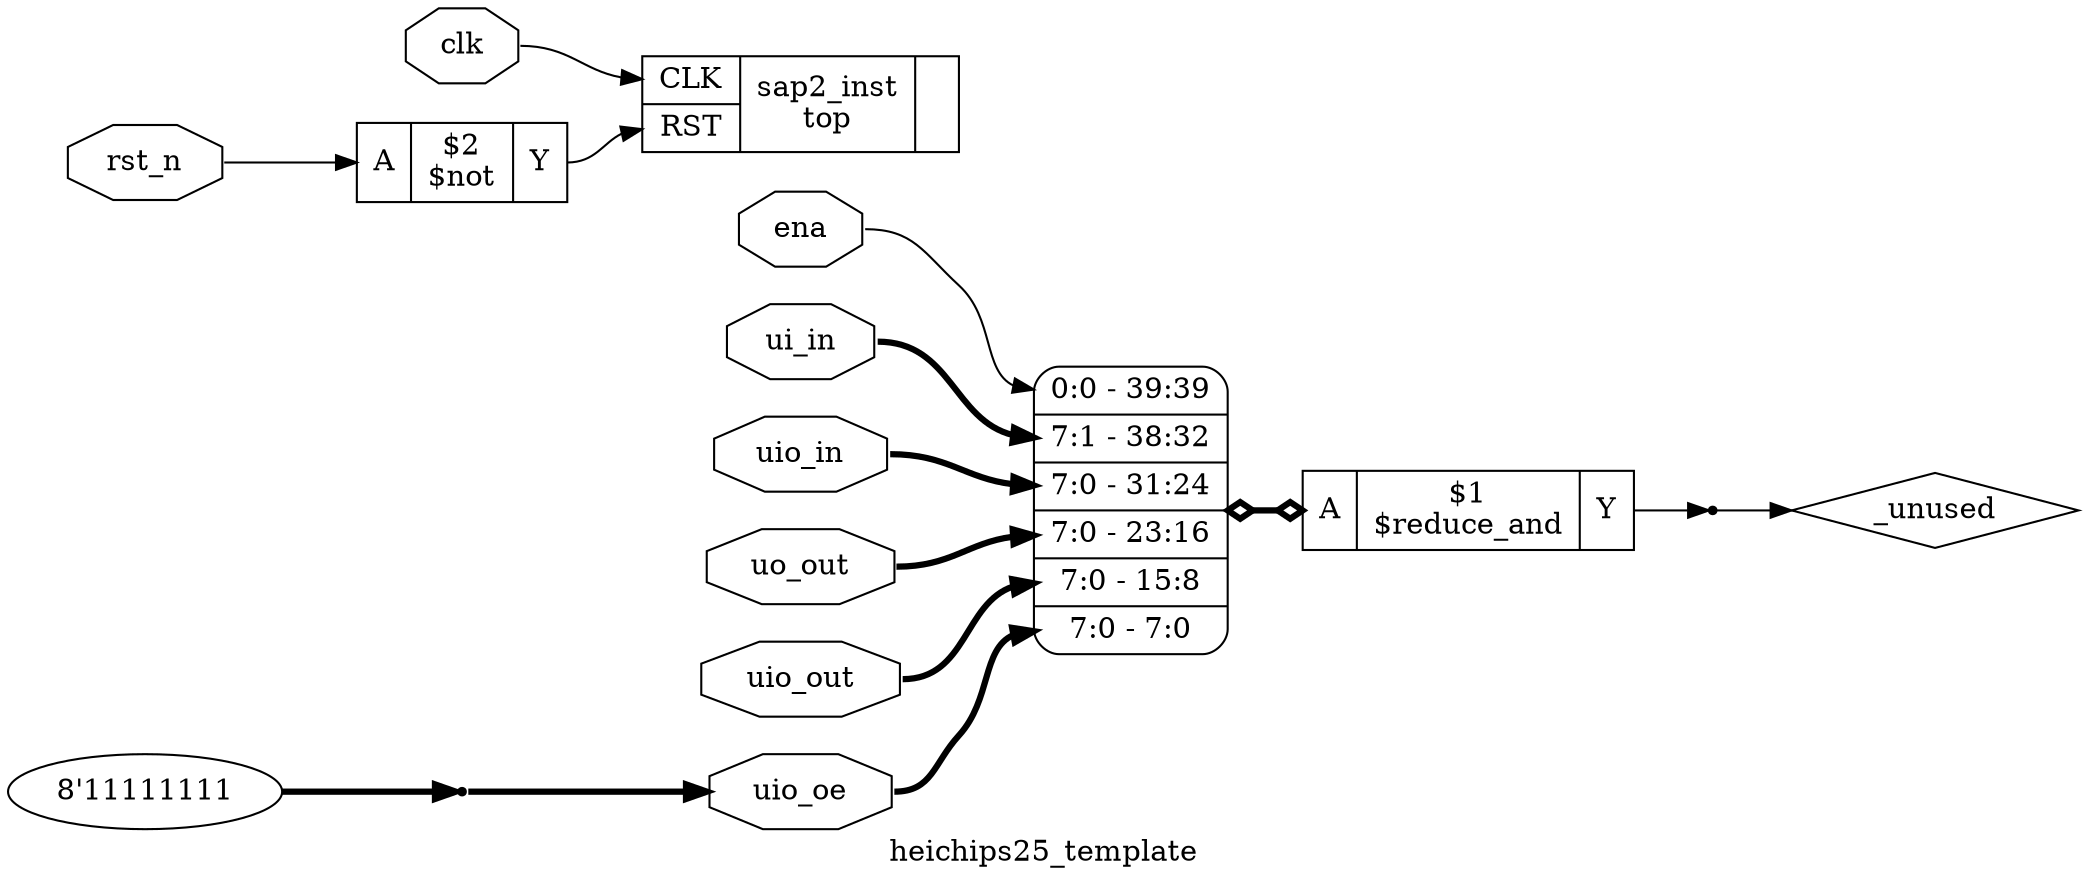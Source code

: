 digraph "heichips25_template" {
label="heichips25_template";
rankdir="LR";
remincross=true;
n3 [ shape=diamond, label="_unused", color="black", fontcolor="black"];
n4 [ shape=octagon, label="rst_n", color="black", fontcolor="black"];
n5 [ shape=octagon, label="clk", color="black", fontcolor="black"];
n6 [ shape=octagon, label="ena", color="black", fontcolor="black"];
n7 [ shape=octagon, label="uio_oe", color="black", fontcolor="black"];
n8 [ shape=octagon, label="uio_out", color="black", fontcolor="black"];
n9 [ shape=octagon, label="uio_in", color="black", fontcolor="black"];
n10 [ shape=octagon, label="uo_out", color="black", fontcolor="black"];
n11 [ shape=octagon, label="ui_in", color="black", fontcolor="black"];
c14 [ shape=record, label="{{<p12> A}|$2\n$not|{<p13> Y}}",  ];
c17 [ shape=record, label="{{<p15> CLK|<p16> RST}|sap2_inst\ntop|{}}",  ];
c18 [ shape=record, label="{{<p12> A}|$1\n$reduce_and|{<p13> Y}}",  ];
x0 [ shape=record, style=rounded, label="<s5> 0:0 - 39:39 |<s4> 7:1 - 38:32 |<s3> 7:0 - 31:24 |<s2> 7:0 - 23:16 |<s1> 7:0 - 15:8 |<s0> 7:0 - 7:0 ", color="black", fontcolor="black" ];
x0:e -> c18:p12:w [arrowhead=odiamond, arrowtail=odiamond, dir=both, color="black", fontcolor="black", style="setlinewidth(3)", label=""];
x1 [shape=point, ];
v2 [ label="8'11111111" ];
x3 [shape=point, ];
c14:p13:e -> c17:p16:w [color="black", fontcolor="black", label=""];
n10:e -> x0:s2:w [color="black", fontcolor="black", style="setlinewidth(3)", label=""];
n11:e -> x0:s4:w [color="black", fontcolor="black", style="setlinewidth(3)", label=""];
c18:p13:e -> x1:w [color="black", fontcolor="black", label=""];
x1:e -> n3:w [color="black", fontcolor="black", label=""];
n4:e -> c14:p12:w [color="black", fontcolor="black", label=""];
n5:e -> c17:p15:w [color="black", fontcolor="black", label=""];
n6:e -> x0:s5:w [color="black", fontcolor="black", label=""];
x3:e -> n7:w [color="black", fontcolor="black", style="setlinewidth(3)", label=""];
n7:e -> x0:s0:w [color="black", fontcolor="black", style="setlinewidth(3)", label=""];
n8:e -> x0:s1:w [color="black", fontcolor="black", style="setlinewidth(3)", label=""];
n9:e -> x0:s3:w [color="black", fontcolor="black", style="setlinewidth(3)", label=""];
v2:e -> x3:w [color="black", fontcolor="black", style="setlinewidth(3)", label=""];
}
